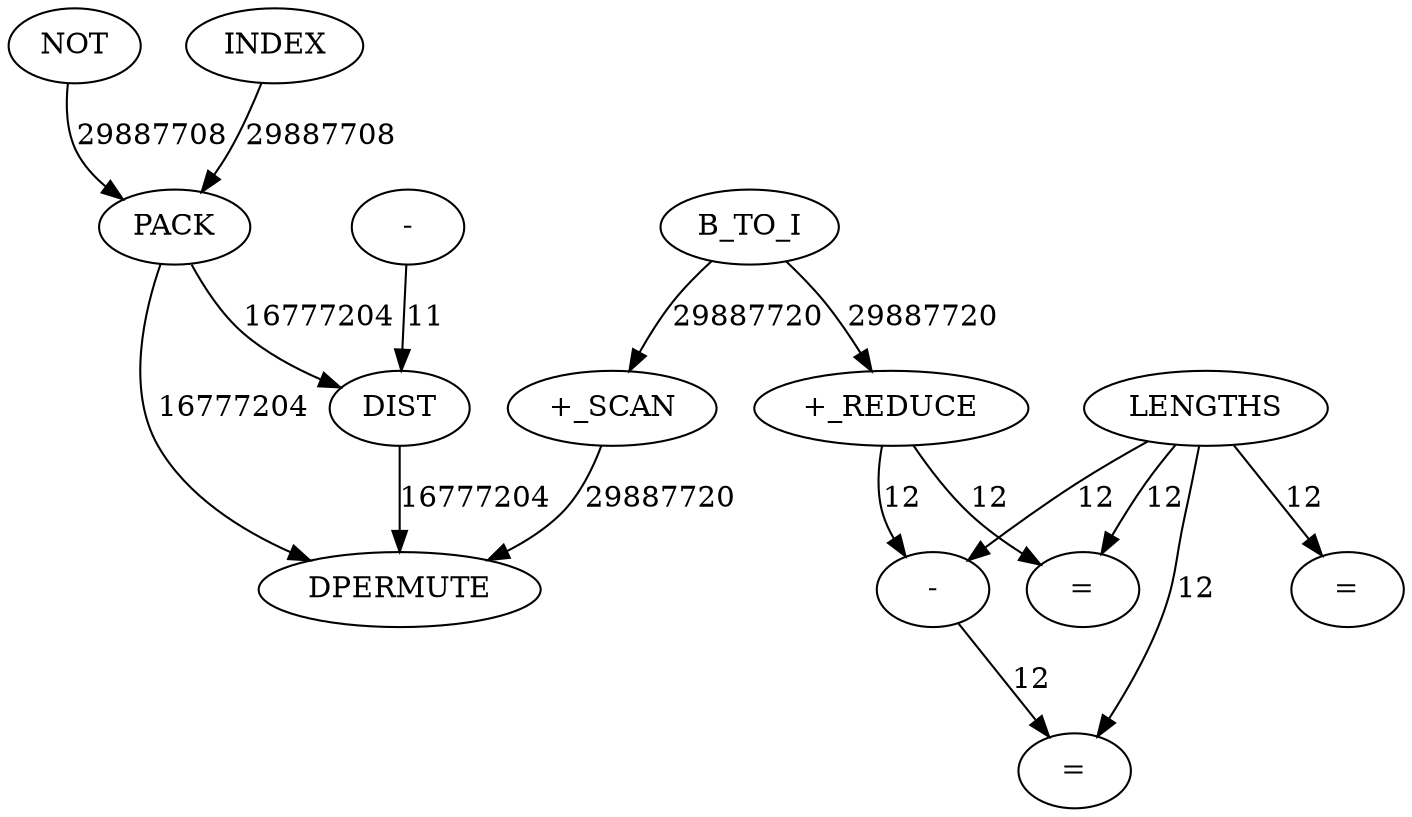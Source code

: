 digraph {
	maximal_independent_set_large_rmat_INST_4064 [label="+_SCAN" cost=69576708]
	maximal_independent_set_large_rmat_INST_864 [label="=" cost=4428]
	maximal_independent_set_large_rmat_INST_903 [label=PACK cost=397339865]
	maximal_independent_set_large_rmat_INST_4100 [label=DPERMUTE cost=117725698]
	maximal_independent_set_large_rmat_INST_861 [label="-" cost=2795]
	maximal_independent_set_large_rmat_INST_4086 [label=DIST cost=2235]
	maximal_independent_set_large_rmat_INST_855 [label=LENGTHS cost=27350]
	maximal_independent_set_large_rmat_INST_901 [label=NOT cost=741187]
	maximal_independent_set_large_rmat_INST_4083 [label="-" cost=15177]
	maximal_independent_set_large_rmat_INST_4062 [label=B_TO_I cost=39452026]
	maximal_independent_set_large_rmat_INST_885 [label="=" cost=1458]
	maximal_independent_set_large_rmat_INST_4074 [label="+_REDUCE" cost=22715736]
	maximal_independent_set_large_rmat_INST_876 [label="=" cost=1801]
	maximal_independent_set_large_rmat_INST_897 [label=INDEX cost=10576]
	maximal_independent_set_large_rmat_INST_4064 -> maximal_independent_set_large_rmat_INST_4100 [label=29887720 cost=29887720]
	maximal_independent_set_large_rmat_INST_903 -> maximal_independent_set_large_rmat_INST_4086 [label=16777204 cost=16777204]
	maximal_independent_set_large_rmat_INST_903 -> maximal_independent_set_large_rmat_INST_4100 [label=16777204 cost=16777204]
	maximal_independent_set_large_rmat_INST_861 -> maximal_independent_set_large_rmat_INST_885 [label=12 cost=12]
	maximal_independent_set_large_rmat_INST_4086 -> maximal_independent_set_large_rmat_INST_4100 [label=16777204 cost=16777204]
	maximal_independent_set_large_rmat_INST_855 -> maximal_independent_set_large_rmat_INST_861 [label=12 cost=12]
	maximal_independent_set_large_rmat_INST_855 -> maximal_independent_set_large_rmat_INST_864 [label=12 cost=12]
	maximal_independent_set_large_rmat_INST_855 -> maximal_independent_set_large_rmat_INST_876 [label=12 cost=12]
	maximal_independent_set_large_rmat_INST_855 -> maximal_independent_set_large_rmat_INST_885 [label=12 cost=12]
	maximal_independent_set_large_rmat_INST_901 -> maximal_independent_set_large_rmat_INST_903 [label=29887708 cost=29887708]
	maximal_independent_set_large_rmat_INST_4083 -> maximal_independent_set_large_rmat_INST_4086 [label=11 cost=11]
	maximal_independent_set_large_rmat_INST_4062 -> maximal_independent_set_large_rmat_INST_4064 [label=29887720 cost=29887720]
	maximal_independent_set_large_rmat_INST_4062 -> maximal_independent_set_large_rmat_INST_4074 [label=29887720 cost=29887720]
	maximal_independent_set_large_rmat_INST_4074 -> maximal_independent_set_large_rmat_INST_861 [label=12 cost=12]
	maximal_independent_set_large_rmat_INST_4074 -> maximal_independent_set_large_rmat_INST_876 [label=12 cost=12]
	maximal_independent_set_large_rmat_INST_897 -> maximal_independent_set_large_rmat_INST_903 [label=29887708 cost=29887708]
}
